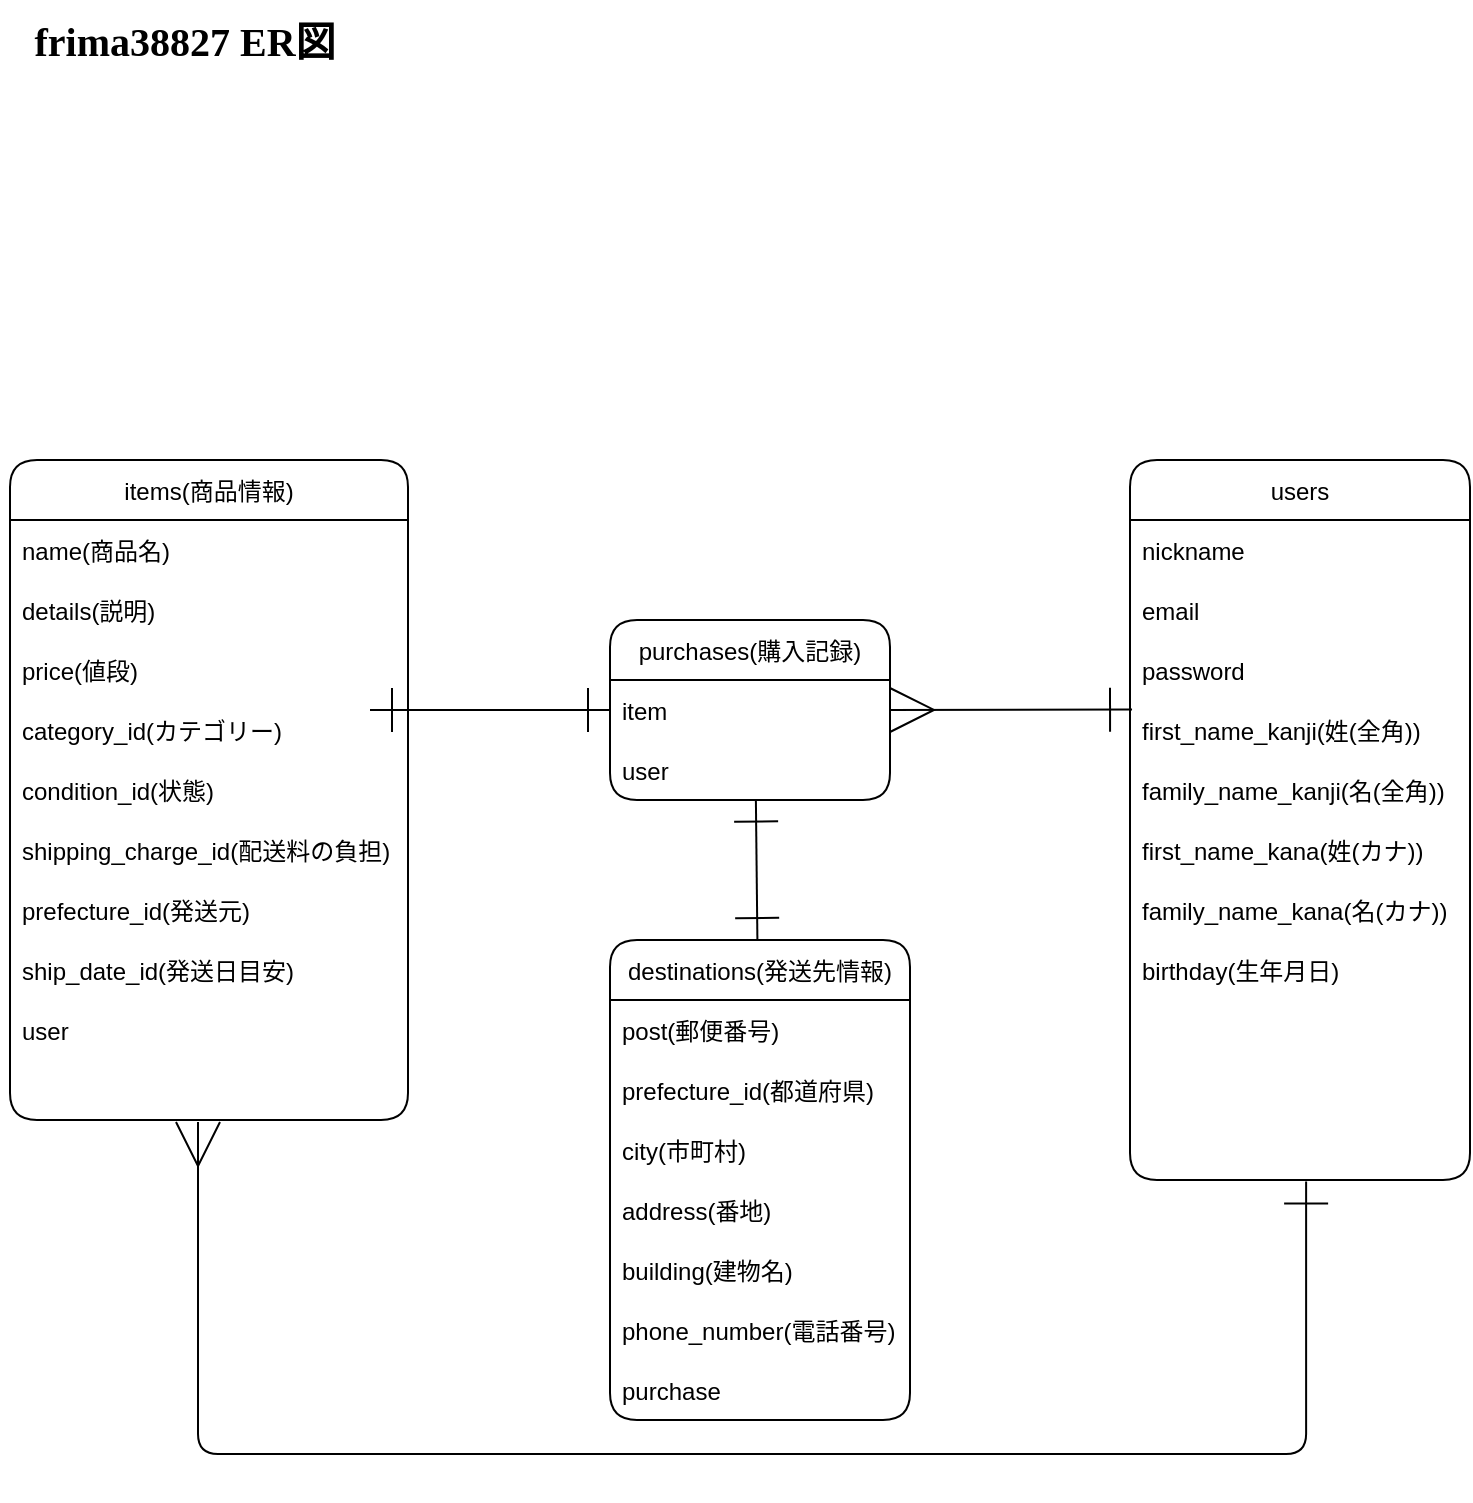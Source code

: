 <mxfile>
    <diagram id="gMvuXIRVRAnpv44imqWm" name="ページ1">
        <mxGraphModel dx="807" dy="860" grid="0" gridSize="10" guides="1" tooltips="1" connect="1" arrows="1" fold="1" page="1" pageScale="1" pageWidth="1169" pageHeight="827" background="#ffffff" math="0" shadow="0">
            <root>
                <mxCell id="0"/>
                <mxCell id="1" parent="0"/>
                <mxCell id="82" value="comments" style="swimlane;fontStyle=0;childLayout=stackLayout;horizontal=1;startSize=30;horizontalStack=0;resizeParent=1;resizeParentMax=0;resizeLast=0;collapsible=1;marginBottom=0;rounded=1;fillColor=none;noLabel=1;strokeColor=none;" parent="1" vertex="1">
                    <mxGeometry x="520" y="170" width="140" height="120" as="geometry"/>
                </mxCell>
                <mxCell id="83" value="comment" style="text;align=left;verticalAlign=middle;spacingLeft=4;spacingRight=4;overflow=hidden;points=[[0,0.5],[1,0.5]];portConstraint=eastwest;rotatable=0;rounded=1;fillColor=none;noLabel=1;strokeColor=none;" parent="82" vertex="1">
                    <mxGeometry y="30" width="140" height="30" as="geometry"/>
                </mxCell>
                <mxCell id="174" value="item" style="text;align=left;verticalAlign=middle;spacingLeft=4;spacingRight=4;overflow=hidden;points=[[0,0.5],[1,0.5]];portConstraint=eastwest;rotatable=0;rounded=1;fillColor=none;noLabel=1;strokeColor=none;" parent="82" vertex="1">
                    <mxGeometry y="60" width="140" height="30" as="geometry"/>
                </mxCell>
                <mxCell id="173" value="user" style="text;align=left;verticalAlign=middle;spacingLeft=4;spacingRight=4;overflow=hidden;points=[[0,0.5],[1,0.5]];portConstraint=eastwest;rotatable=0;rounded=1;fillColor=none;noLabel=1;strokeColor=none;" parent="82" vertex="1">
                    <mxGeometry y="90" width="140" height="30" as="geometry"/>
                </mxCell>
                <mxCell id="143" style="rounded=1;html=1;endArrow=ERmany;endFill=0;strokeWidth=1;endSize=20;startSize=20;sourcePerimeterSpacing=0;jumpSize=6;startArrow=ERone;startFill=0;elbow=vertical;exitX=0.5;exitY=0;exitDx=0;exitDy=0;edgeStyle=orthogonalEdgeStyle;fontColor=none;fillColor=none;noLabel=1;strokeColor=none;" parent="1" source="86" target="82" edge="1">
                    <mxGeometry relative="1" as="geometry">
                        <mxPoint x="530.98" y="245.61" as="targetPoint"/>
                    </mxGeometry>
                </mxCell>
                <mxCell id="86" value="items(商品情報)" style="swimlane;fontStyle=0;childLayout=stackLayout;horizontal=1;startSize=30;horizontalStack=0;resizeParent=1;resizeParentMax=0;resizeLast=0;collapsible=1;marginBottom=0;rounded=1;fillColor=none;fontColor=#000000;strokeColor=#000000;" parent="1" vertex="1">
                    <mxGeometry x="220" y="280" width="199" height="330" as="geometry"/>
                </mxCell>
                <mxCell id="87" value="name(商品名)" style="text;strokeColor=none;fillColor=none;align=left;verticalAlign=middle;spacingLeft=4;spacingRight=4;overflow=hidden;points=[[0,0.5],[1,0.5]];portConstraint=eastwest;rotatable=0;rounded=1;fontColor=#000000;" parent="86" vertex="1">
                    <mxGeometry y="30" width="199" height="30" as="geometry"/>
                </mxCell>
                <mxCell id="140" value="details(説明)" style="text;strokeColor=none;fillColor=none;align=left;verticalAlign=middle;spacingLeft=4;spacingRight=4;overflow=hidden;points=[[0,0.5],[1,0.5]];portConstraint=eastwest;rotatable=0;rounded=1;fontColor=#000000;" parent="86" vertex="1">
                    <mxGeometry y="60" width="199" height="30" as="geometry"/>
                </mxCell>
                <mxCell id="155" value="price(値段)" style="text;strokeColor=none;fillColor=none;align=left;verticalAlign=middle;spacingLeft=4;spacingRight=4;overflow=hidden;points=[[0,0.5],[1,0.5]];portConstraint=eastwest;rotatable=0;rounded=1;fontColor=#000000;" parent="86" vertex="1">
                    <mxGeometry y="90" width="199" height="30" as="geometry"/>
                </mxCell>
                <mxCell id="129" value="category_id(カテゴリー)" style="text;strokeColor=none;fillColor=none;align=left;verticalAlign=middle;spacingLeft=4;spacingRight=4;overflow=hidden;points=[[0,0.5],[1,0.5]];portConstraint=eastwest;rotatable=0;rounded=1;fontColor=#000000;" parent="86" vertex="1">
                    <mxGeometry y="120" width="199" height="30" as="geometry"/>
                </mxCell>
                <mxCell id="130" value="condition_id(状態)" style="text;strokeColor=none;fillColor=none;align=left;verticalAlign=middle;spacingLeft=4;spacingRight=4;overflow=hidden;points=[[0,0.5],[1,0.5]];portConstraint=eastwest;rotatable=0;rounded=1;fontColor=#000000;" parent="86" vertex="1">
                    <mxGeometry y="150" width="199" height="30" as="geometry"/>
                </mxCell>
                <mxCell id="139" value="shipping_charge_id(配送料の負担)" style="text;strokeColor=none;fillColor=none;align=left;verticalAlign=middle;spacingLeft=4;spacingRight=4;overflow=hidden;points=[[0,0.5],[1,0.5]];portConstraint=eastwest;rotatable=0;rounded=1;fontColor=#000000;" parent="86" vertex="1">
                    <mxGeometry y="180" width="199" height="30" as="geometry"/>
                </mxCell>
                <mxCell id="131" value="prefecture_id(発送元)" style="text;strokeColor=none;fillColor=none;align=left;verticalAlign=middle;spacingLeft=4;spacingRight=4;overflow=hidden;points=[[0,0.5],[1,0.5]];portConstraint=eastwest;rotatable=0;rounded=1;fontColor=#000000;" parent="86" vertex="1">
                    <mxGeometry y="210" width="199" height="30" as="geometry"/>
                </mxCell>
                <mxCell id="141" value="ship_date_id(発送日目安)" style="text;strokeColor=none;fillColor=none;align=left;verticalAlign=middle;spacingLeft=4;spacingRight=4;overflow=hidden;points=[[0,0.5],[1,0.5]];portConstraint=eastwest;rotatable=0;rounded=1;fontColor=#000000;" parent="86" vertex="1">
                    <mxGeometry y="240" width="199" height="30" as="geometry"/>
                </mxCell>
                <mxCell id="132" value="user" style="text;strokeColor=none;fillColor=none;align=left;verticalAlign=middle;spacingLeft=4;spacingRight=4;overflow=hidden;points=[[0,0.5],[1,0.5]];portConstraint=eastwest;rotatable=0;rounded=1;fontColor=#000000;" parent="86" vertex="1">
                    <mxGeometry y="270" width="199" height="30" as="geometry"/>
                </mxCell>
                <mxCell id="133" style="text;strokeColor=none;fillColor=none;align=left;verticalAlign=middle;spacingLeft=4;spacingRight=4;overflow=hidden;points=[[0,0.5],[1,0.5]];portConstraint=eastwest;rotatable=0;rounded=1;fontColor=#000000;" parent="86" vertex="1">
                    <mxGeometry y="300" width="199" height="30" as="geometry"/>
                </mxCell>
                <mxCell id="90" value="users" style="swimlane;fontStyle=0;childLayout=stackLayout;horizontal=1;startSize=30;horizontalStack=0;resizeParent=1;resizeParentMax=0;resizeLast=0;collapsible=1;marginBottom=0;swimlaneFillColor=none;rounded=1;fillColor=none;fontColor=#000000;strokeColor=#000000;" parent="1" vertex="1">
                    <mxGeometry x="780" y="280" width="170" height="360" as="geometry"/>
                </mxCell>
                <mxCell id="91" value="nickname" style="text;strokeColor=none;fillColor=none;align=left;verticalAlign=middle;spacingLeft=4;spacingRight=4;overflow=hidden;points=[[0,0.5],[1,0.5]];portConstraint=eastwest;rotatable=0;rounded=1;fontColor=#000000;" parent="90" vertex="1">
                    <mxGeometry y="30" width="170" height="30" as="geometry"/>
                </mxCell>
                <mxCell id="92" value="email" style="text;strokeColor=none;fillColor=none;align=left;verticalAlign=middle;spacingLeft=4;spacingRight=4;overflow=hidden;points=[[0,0.5],[1,0.5]];portConstraint=eastwest;rotatable=0;rounded=1;fontColor=#000000;" parent="90" vertex="1">
                    <mxGeometry y="60" width="170" height="30" as="geometry"/>
                </mxCell>
                <mxCell id="93" value="password" style="text;strokeColor=none;fillColor=none;align=left;verticalAlign=middle;spacingLeft=4;spacingRight=4;overflow=hidden;points=[[0,0.5],[1,0.5]];portConstraint=eastwest;rotatable=0;rounded=1;fontColor=#000000;" parent="90" vertex="1">
                    <mxGeometry y="90" width="170" height="30" as="geometry"/>
                </mxCell>
                <mxCell id="125" value="first_name_kanji(姓(全角))" style="text;strokeColor=none;fillColor=none;align=left;verticalAlign=middle;spacingLeft=4;spacingRight=4;overflow=hidden;points=[[0,0.5],[1,0.5]];portConstraint=eastwest;rotatable=0;container=0;rounded=1;fontColor=#000000;" parent="90" vertex="1">
                    <mxGeometry y="120" width="170" height="30" as="geometry"/>
                </mxCell>
                <mxCell id="126" value="family_name_kanji(名(全角))" style="text;strokeColor=none;fillColor=none;align=left;verticalAlign=middle;spacingLeft=4;spacingRight=4;overflow=hidden;points=[[0,0.5],[1,0.5]];portConstraint=eastwest;rotatable=0;container=0;rounded=1;fontColor=#000000;" parent="90" vertex="1">
                    <mxGeometry y="150" width="170" height="30" as="geometry"/>
                </mxCell>
                <mxCell id="127" value="first_name_kana(姓(カナ))" style="text;strokeColor=none;fillColor=none;align=left;verticalAlign=middle;spacingLeft=4;spacingRight=4;overflow=hidden;points=[[0,0.5],[1,0.5]];portConstraint=eastwest;rotatable=0;container=0;rounded=1;fontColor=#000000;" parent="90" vertex="1">
                    <mxGeometry y="180" width="170" height="30" as="geometry"/>
                </mxCell>
                <mxCell id="120" value="family_name_kana(名(カナ))" style="text;strokeColor=none;fillColor=none;align=left;verticalAlign=middle;spacingLeft=4;spacingRight=4;overflow=hidden;points=[[0,0.5],[1,0.5]];portConstraint=eastwest;rotatable=0;rounded=1;fontColor=#000000;" parent="90" vertex="1">
                    <mxGeometry y="210" width="170" height="30" as="geometry"/>
                </mxCell>
                <mxCell id="121" value="birthday(生年月日)" style="text;strokeColor=none;fillColor=none;align=left;verticalAlign=middle;spacingLeft=4;spacingRight=4;overflow=hidden;points=[[0,0.5],[1,0.5]];portConstraint=eastwest;rotatable=0;rounded=1;fontColor=#000000;" parent="90" vertex="1">
                    <mxGeometry y="240" width="170" height="30" as="geometry"/>
                </mxCell>
                <mxCell id="177" style="text;strokeColor=none;fillColor=none;align=left;verticalAlign=middle;spacingLeft=4;spacingRight=4;overflow=hidden;points=[[0,0.5],[1,0.5]];portConstraint=eastwest;rotatable=0;rounded=1;fontColor=#000000;" parent="90" vertex="1">
                    <mxGeometry y="270" width="170" height="30" as="geometry"/>
                </mxCell>
                <mxCell id="178" style="text;strokeColor=none;fillColor=none;align=left;verticalAlign=middle;spacingLeft=4;spacingRight=4;overflow=hidden;points=[[0,0.5],[1,0.5]];portConstraint=eastwest;rotatable=0;rounded=1;fontColor=#000000;" parent="90" vertex="1">
                    <mxGeometry y="300" width="170" height="30" as="geometry"/>
                </mxCell>
                <mxCell id="124" style="text;strokeColor=none;fillColor=none;align=left;verticalAlign=middle;spacingLeft=4;spacingRight=4;overflow=hidden;points=[[0,0.5],[1,0.5]];portConstraint=eastwest;rotatable=0;rounded=1;fontColor=#000000;" parent="90" vertex="1">
                    <mxGeometry y="330" width="170" height="30" as="geometry"/>
                </mxCell>
                <mxCell id="144" style="rounded=1;html=1;endArrow=ERone;endFill=0;startArrow=ERmany;startFill=0;endSize=20;startSize=20;elbow=vertical;exitX=1;exitY=-0.04;exitDx=0;exitDy=0;edgeStyle=orthogonalEdgeStyle;exitPerimeter=0;fontColor=none;fillColor=none;noLabel=1;strokeColor=none;" parent="1" source="174" edge="1">
                    <mxGeometry relative="1" as="geometry">
                        <mxPoint x="865" y="280" as="targetPoint"/>
                        <mxPoint x="670" y="255" as="sourcePoint"/>
                    </mxGeometry>
                </mxCell>
                <mxCell id="167" style="rounded=1;jumpSize=6;html=1;entryX=0.521;entryY=0.993;entryDx=0;entryDy=0;entryPerimeter=0;startArrow=ERone;startFill=0;endArrow=ERone;endFill=0;startSize=20;endSize=20;sourcePerimeterSpacing=0;strokeWidth=1;fontColor=#000000;strokeColor=#000000;" parent="1" source="147" target="176" edge="1">
                    <mxGeometry relative="1" as="geometry">
                        <mxPoint x="601.54" y="551.2" as="targetPoint"/>
                    </mxGeometry>
                </mxCell>
                <mxCell id="147" value="destinations(発送先情報)" style="swimlane;fontStyle=0;childLayout=stackLayout;horizontal=1;startSize=30;horizontalStack=0;resizeParent=1;resizeParentMax=0;resizeLast=0;collapsible=1;marginBottom=0;rounded=1;fillColor=none;fontColor=#000000;strokeColor=#000000;" parent="1" vertex="1">
                    <mxGeometry x="520" y="520" width="150" height="240" as="geometry"/>
                </mxCell>
                <mxCell id="148" value="post(郵便番号)" style="text;strokeColor=none;fillColor=none;align=left;verticalAlign=middle;spacingLeft=4;spacingRight=4;overflow=hidden;points=[[0,0.5],[1,0.5]];portConstraint=eastwest;rotatable=0;rounded=1;fontColor=#000000;" parent="147" vertex="1">
                    <mxGeometry y="30" width="150" height="30" as="geometry"/>
                </mxCell>
                <mxCell id="149" value="prefecture_id(都道府県)" style="text;strokeColor=none;fillColor=none;align=left;verticalAlign=middle;spacingLeft=4;spacingRight=4;overflow=hidden;points=[[0,0.5],[1,0.5]];portConstraint=eastwest;rotatable=0;rounded=1;fontColor=#000000;" parent="147" vertex="1">
                    <mxGeometry y="60" width="150" height="30" as="geometry"/>
                </mxCell>
                <mxCell id="150" value="city(市町村)" style="text;strokeColor=none;fillColor=none;align=left;verticalAlign=middle;spacingLeft=4;spacingRight=4;overflow=hidden;points=[[0,0.5],[1,0.5]];portConstraint=eastwest;rotatable=0;rounded=1;fontColor=#000000;" parent="147" vertex="1">
                    <mxGeometry y="90" width="150" height="30" as="geometry"/>
                </mxCell>
                <mxCell id="159" value="address(番地)" style="text;strokeColor=none;fillColor=none;align=left;verticalAlign=middle;spacingLeft=4;spacingRight=4;overflow=hidden;points=[[0,0.5],[1,0.5]];portConstraint=eastwest;rotatable=0;rounded=1;fontColor=#000000;" parent="147" vertex="1">
                    <mxGeometry y="120" width="150" height="30" as="geometry"/>
                </mxCell>
                <mxCell id="158" value="building(建物名)" style="text;strokeColor=none;fillColor=none;align=left;verticalAlign=middle;spacingLeft=4;spacingRight=4;overflow=hidden;points=[[0,0.5],[1,0.5]];portConstraint=eastwest;rotatable=0;rounded=1;fontColor=#000000;" parent="147" vertex="1">
                    <mxGeometry y="150" width="150" height="30" as="geometry"/>
                </mxCell>
                <mxCell id="157" value="phone_number(電話番号)" style="text;strokeColor=none;fillColor=none;align=left;verticalAlign=middle;spacingLeft=4;spacingRight=4;overflow=hidden;points=[[0,0.5],[1,0.5]];portConstraint=eastwest;rotatable=0;rounded=1;fontColor=#000000;" parent="147" vertex="1">
                    <mxGeometry y="180" width="150" height="30" as="geometry"/>
                </mxCell>
                <mxCell id="181" value="purchase" style="text;strokeColor=none;fillColor=none;align=left;verticalAlign=middle;spacingLeft=4;spacingRight=4;overflow=hidden;points=[[0,0.5],[1,0.5]];portConstraint=eastwest;rotatable=0;rounded=1;fontColor=#000000;" vertex="1" parent="147">
                    <mxGeometry y="210" width="150" height="30" as="geometry"/>
                </mxCell>
                <mxCell id="151" value="purchases(購入記録)" style="swimlane;fontStyle=0;childLayout=stackLayout;horizontal=1;startSize=30;horizontalStack=0;resizeParent=1;resizeParentMax=0;resizeLast=0;collapsible=1;marginBottom=0;rounded=1;fillColor=none;fontColor=#000000;strokeColor=#000000;" parent="1" vertex="1">
                    <mxGeometry x="520" y="360" width="140" height="90" as="geometry"/>
                </mxCell>
                <mxCell id="153" value="item" style="text;strokeColor=none;fillColor=none;align=left;verticalAlign=middle;spacingLeft=4;spacingRight=4;overflow=hidden;points=[[0,0.5],[1,0.5]];portConstraint=eastwest;rotatable=0;rounded=1;fontColor=#000000;" parent="151" vertex="1">
                    <mxGeometry y="30" width="140" height="30" as="geometry"/>
                </mxCell>
                <mxCell id="176" value="user" style="text;align=left;verticalAlign=middle;spacingLeft=4;spacingRight=4;overflow=hidden;points=[[0,0.5],[1,0.5]];portConstraint=eastwest;rotatable=0;rounded=1;fontColor=#000000;" parent="151" vertex="1">
                    <mxGeometry y="60" width="140" height="30" as="geometry"/>
                </mxCell>
                <mxCell id="161" style="rounded=1;jumpSize=6;html=1;startArrow=ERone;startFill=0;endArrow=ERone;endFill=0;startSize=20;endSize=20;sourcePerimeterSpacing=0;strokeWidth=1;entryX=0;entryY=0.5;entryDx=0;entryDy=0;fontColor=#000000;strokeColor=#000000;" parent="1" target="153" edge="1">
                    <mxGeometry relative="1" as="geometry">
                        <mxPoint x="400" y="405" as="sourcePoint"/>
                        <mxPoint x="530" y="475" as="targetPoint"/>
                    </mxGeometry>
                </mxCell>
                <mxCell id="163" style="rounded=1;jumpSize=6;html=1;exitX=1;exitY=0.5;exitDx=0;exitDy=0;startArrow=ERmany;startFill=0;endArrow=ERone;endFill=0;startSize=20;endSize=20;sourcePerimeterSpacing=20;strokeWidth=1;entryX=0.006;entryY=0.16;entryDx=0;entryDy=0;entryPerimeter=0;fontColor=#000000;strokeColor=#000000;" parent="1" source="153" target="125" edge="1">
                    <mxGeometry relative="1" as="geometry">
                        <mxPoint x="670" y="475" as="sourcePoint"/>
                        <mxPoint x="780" y="453" as="targetPoint"/>
                    </mxGeometry>
                </mxCell>
                <mxCell id="170" value="" style="endArrow=ERmany;html=1;rounded=1;startSize=20;endSize=20;sourcePerimeterSpacing=0;strokeWidth=1;jumpSize=6;exitX=0.518;exitY=1.027;exitDx=0;exitDy=0;startArrow=ERone;startFill=0;endFill=0;edgeStyle=elbowEdgeStyle;elbow=vertical;exitPerimeter=0;fontColor=#000000;strokeColor=#000000;" parent="1" source="124" edge="1">
                    <mxGeometry width="50" height="50" relative="1" as="geometry">
                        <mxPoint x="730" y="610" as="sourcePoint"/>
                        <mxPoint x="314" y="611" as="targetPoint"/>
                        <Array as="points">
                            <mxPoint x="601" y="777"/>
                        </Array>
                    </mxGeometry>
                </mxCell>
                <mxCell id="180" value="&lt;b&gt;&lt;font style=&quot;font-size: 20px&quot; face=&quot;Tahoma&quot; color=&quot;#000000&quot;&gt;frima38827 ER図&lt;/font&gt;&lt;/b&gt;" style="text;html=1;strokeColor=none;fillColor=none;align=center;verticalAlign=middle;whiteSpace=wrap;rounded=0;fontColor=#CC0000;" parent="1" vertex="1">
                    <mxGeometry x="215" y="50" width="185" height="40" as="geometry"/>
                </mxCell>
            </root>
        </mxGraphModel>
    </diagram>
</mxfile>